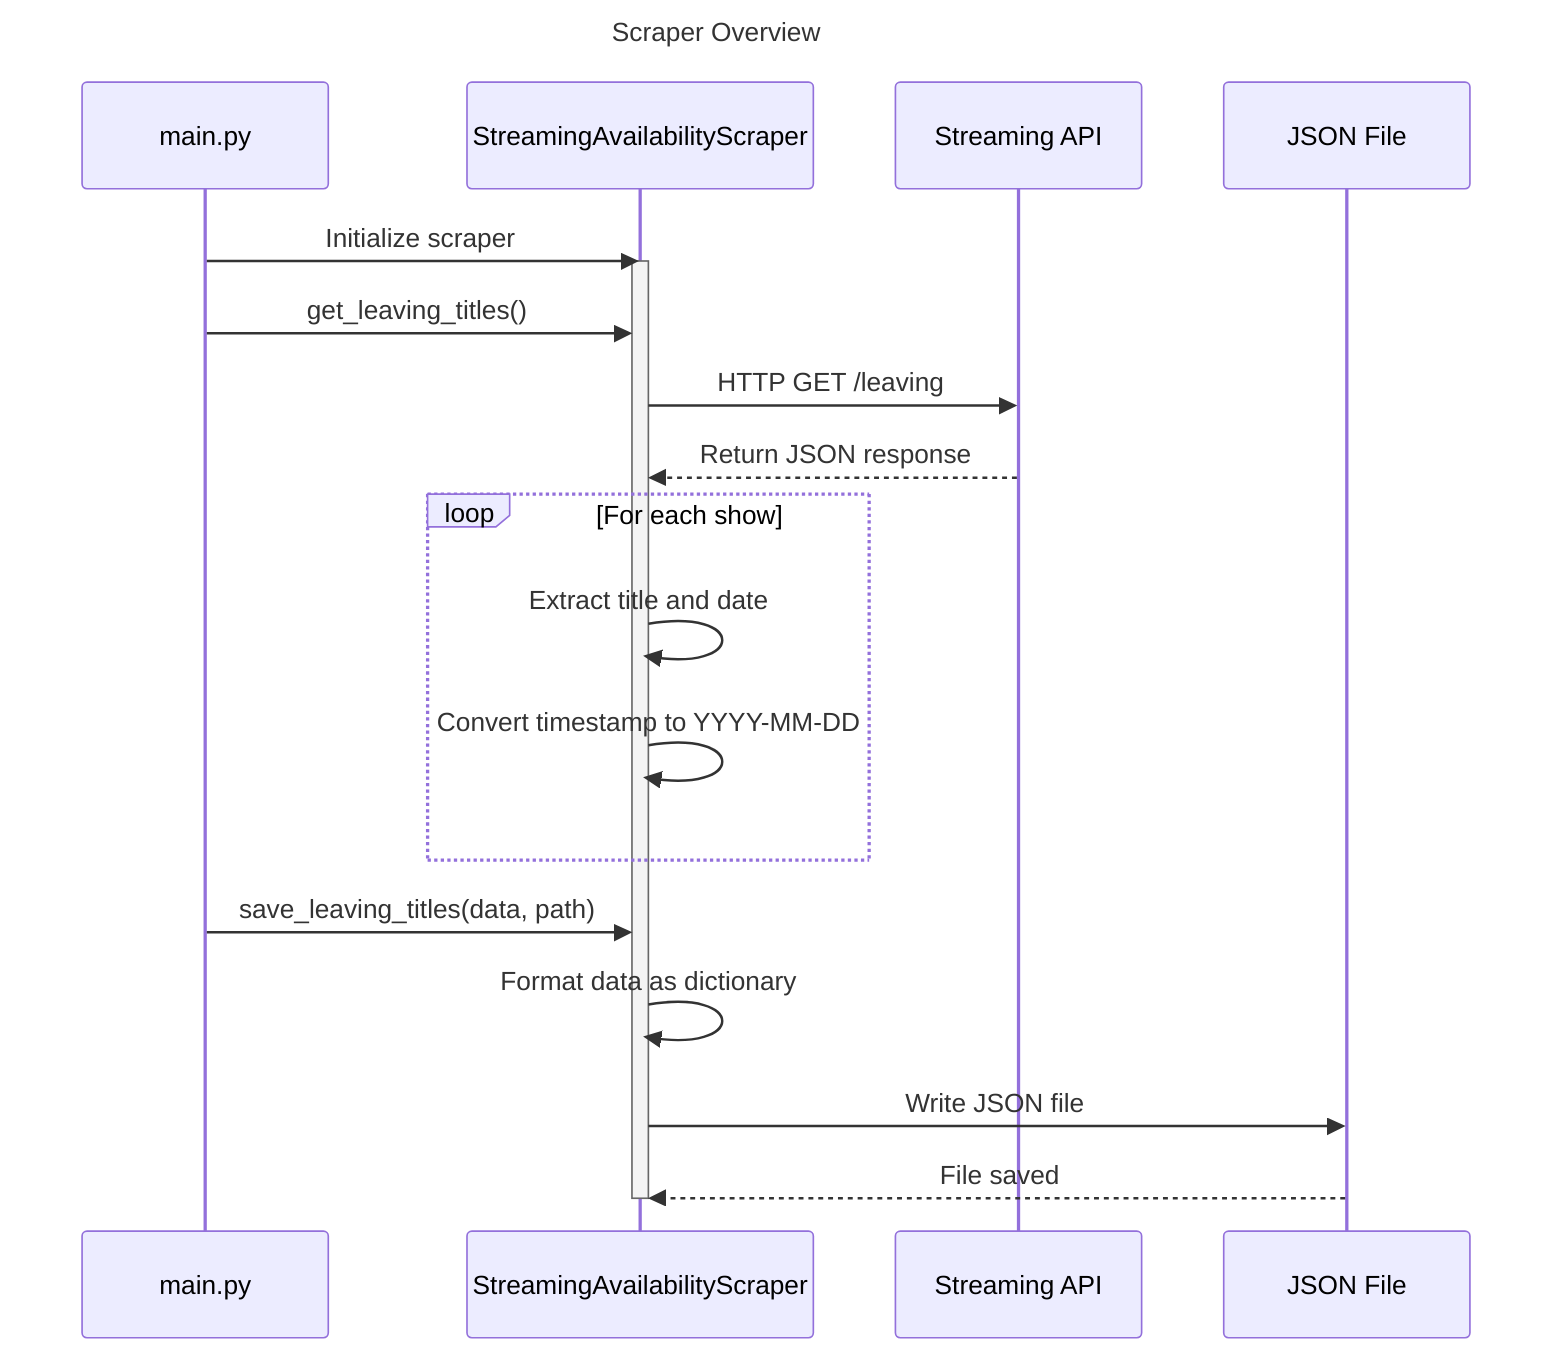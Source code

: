 ---
title: Scraper Overview
---
sequenceDiagram
    participant Script as main.py
    participant Scraper as StreamingAvailabilityScraper
    participant API as Streaming API
    participant FileSystem as JSON File

    Script->>Scraper: Initialize scraper
    activate Scraper
    
    Script->>Scraper: get_leaving_titles()
    Scraper->>API: HTTP GET /leaving
    API-->>Scraper: Return JSON response
    
    loop For each show
        Scraper->>Scraper: Extract title and date
        Scraper->>Scraper: Convert timestamp to YYYY-MM-DD
    end

    Script->>Scraper: save_leaving_titles(data, path)
    Scraper->>Scraper: Format data as dictionary
    Scraper->>FileSystem: Write JSON file
    FileSystem-->>Scraper: File saved
    deactivate Scraper